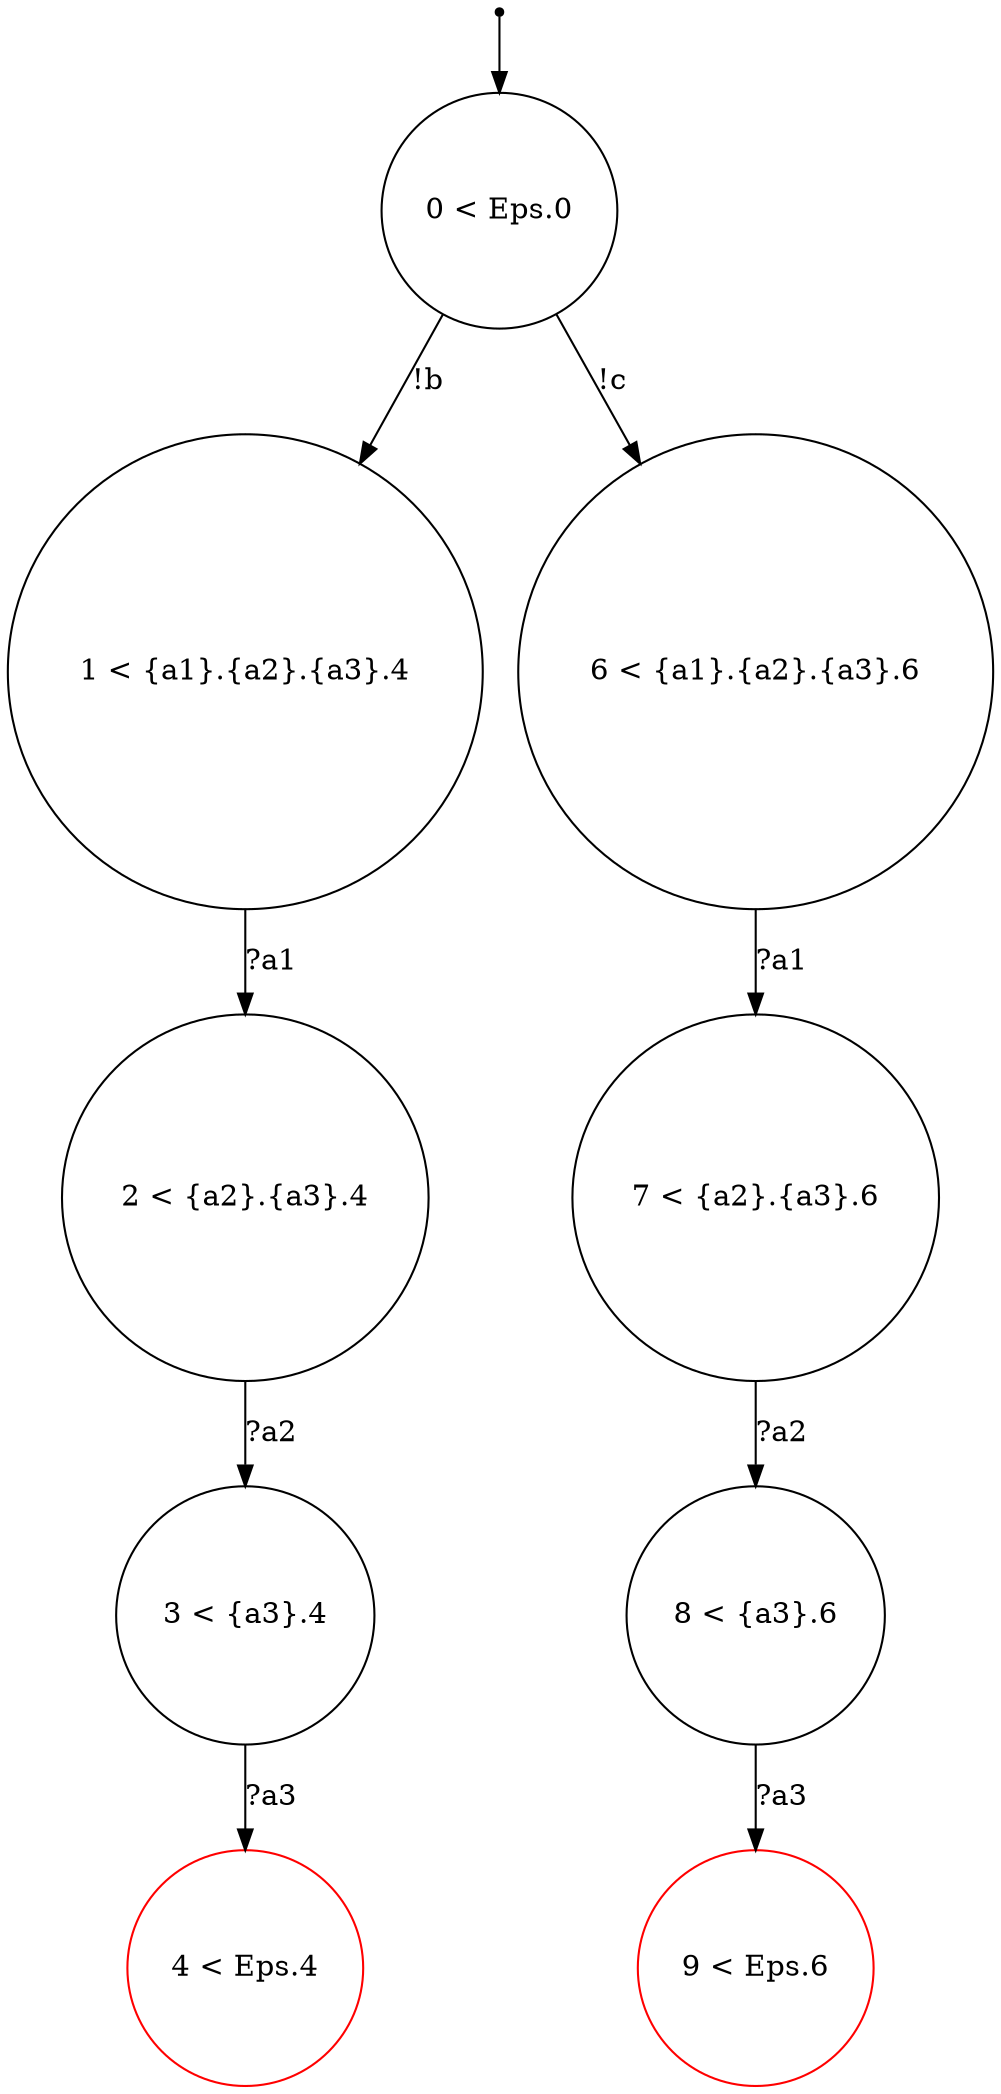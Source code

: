 digraph {
 node [shape=point] ENTRY
 node [shape=circle]
9 [label="9 < Eps.6
" color="red"]
2 [label="2 < {a2}.{a3}.4
"]
1 [label="1 < {a1}.{a2}.{a3}.4
"]
3 [label="3 < {a3}.4
"]
6 [label="6 < {a1}.{a2}.{a3}.6
"]
8 [label="8 < {a3}.6
"]
4 [label="4 < Eps.4
" color="red"]
0 [label="0 < Eps.0
"]
7 [label="7 < {a2}.{a3}.6
"]
ENTRY -> 0
0 -> 6 [label="!c"]
6 -> 7 [label="?a1"]
7 -> 8 [label="?a2"]
8 -> 9 [label="?a3"]
1 -> 2 [label="?a1"]
0 -> 1 [label="!b"]
3 -> 4 [label="?a3"]
2 -> 3 [label="?a2"]

}